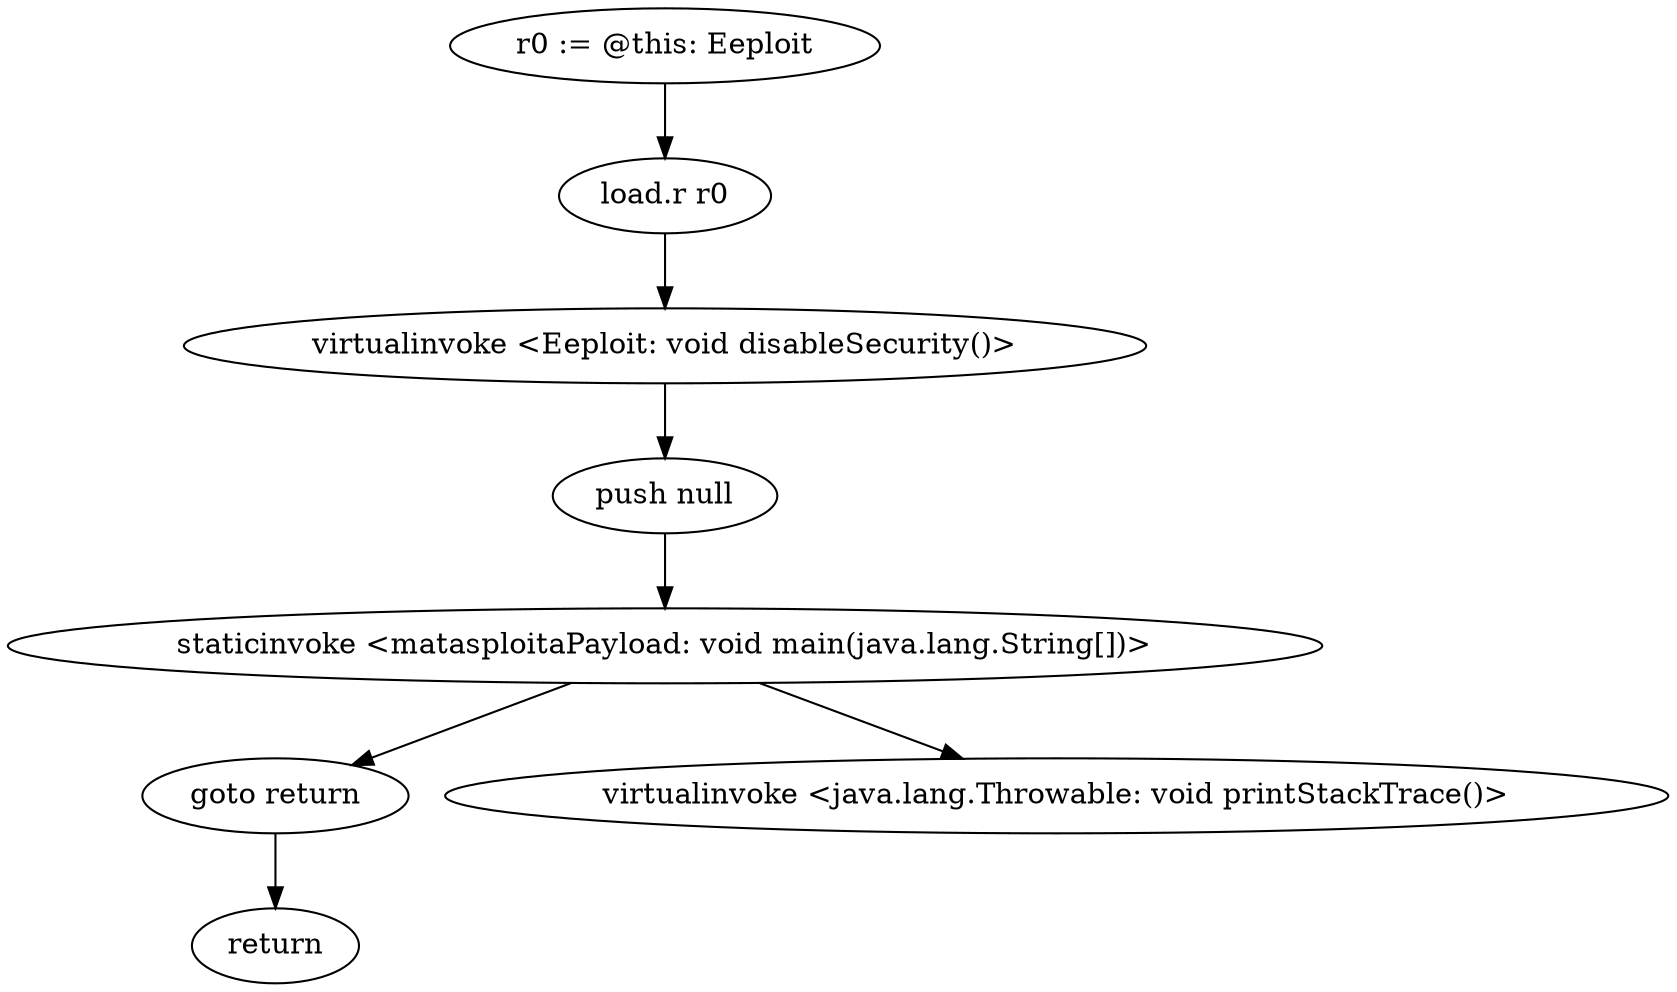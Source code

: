 digraph "" {
    "r0 := @this: Eeploit"
    "load.r r0"
    "r0 := @this: Eeploit"->"load.r r0";
    "virtualinvoke <Eeploit: void disableSecurity()>"
    "load.r r0"->"virtualinvoke <Eeploit: void disableSecurity()>";
    "push null"
    "virtualinvoke <Eeploit: void disableSecurity()>"->"push null";
    "staticinvoke <matasploitaPayload: void main(java.lang.String[])>"
    "push null"->"staticinvoke <matasploitaPayload: void main(java.lang.String[])>";
    "goto return"
    "staticinvoke <matasploitaPayload: void main(java.lang.String[])>"->"goto return";
    "return"
    "goto return"->"return";
    "virtualinvoke <java.lang.Throwable: void printStackTrace()>"
    "staticinvoke <matasploitaPayload: void main(java.lang.String[])>"->"virtualinvoke <java.lang.Throwable: void printStackTrace()>";
}
